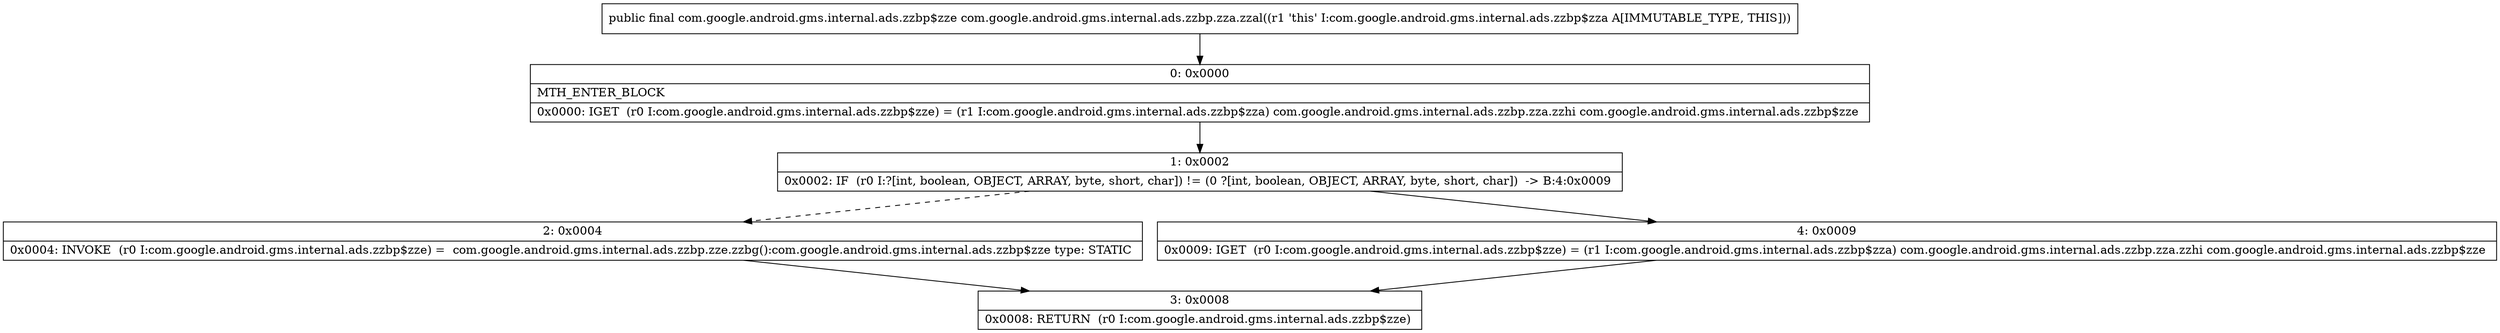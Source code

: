 digraph "CFG forcom.google.android.gms.internal.ads.zzbp.zza.zzal()Lcom\/google\/android\/gms\/internal\/ads\/zzbp$zze;" {
Node_0 [shape=record,label="{0\:\ 0x0000|MTH_ENTER_BLOCK\l|0x0000: IGET  (r0 I:com.google.android.gms.internal.ads.zzbp$zze) = (r1 I:com.google.android.gms.internal.ads.zzbp$zza) com.google.android.gms.internal.ads.zzbp.zza.zzhi com.google.android.gms.internal.ads.zzbp$zze \l}"];
Node_1 [shape=record,label="{1\:\ 0x0002|0x0002: IF  (r0 I:?[int, boolean, OBJECT, ARRAY, byte, short, char]) != (0 ?[int, boolean, OBJECT, ARRAY, byte, short, char])  \-\> B:4:0x0009 \l}"];
Node_2 [shape=record,label="{2\:\ 0x0004|0x0004: INVOKE  (r0 I:com.google.android.gms.internal.ads.zzbp$zze) =  com.google.android.gms.internal.ads.zzbp.zze.zzbg():com.google.android.gms.internal.ads.zzbp$zze type: STATIC \l}"];
Node_3 [shape=record,label="{3\:\ 0x0008|0x0008: RETURN  (r0 I:com.google.android.gms.internal.ads.zzbp$zze) \l}"];
Node_4 [shape=record,label="{4\:\ 0x0009|0x0009: IGET  (r0 I:com.google.android.gms.internal.ads.zzbp$zze) = (r1 I:com.google.android.gms.internal.ads.zzbp$zza) com.google.android.gms.internal.ads.zzbp.zza.zzhi com.google.android.gms.internal.ads.zzbp$zze \l}"];
MethodNode[shape=record,label="{public final com.google.android.gms.internal.ads.zzbp$zze com.google.android.gms.internal.ads.zzbp.zza.zzal((r1 'this' I:com.google.android.gms.internal.ads.zzbp$zza A[IMMUTABLE_TYPE, THIS])) }"];
MethodNode -> Node_0;
Node_0 -> Node_1;
Node_1 -> Node_2[style=dashed];
Node_1 -> Node_4;
Node_2 -> Node_3;
Node_4 -> Node_3;
}

